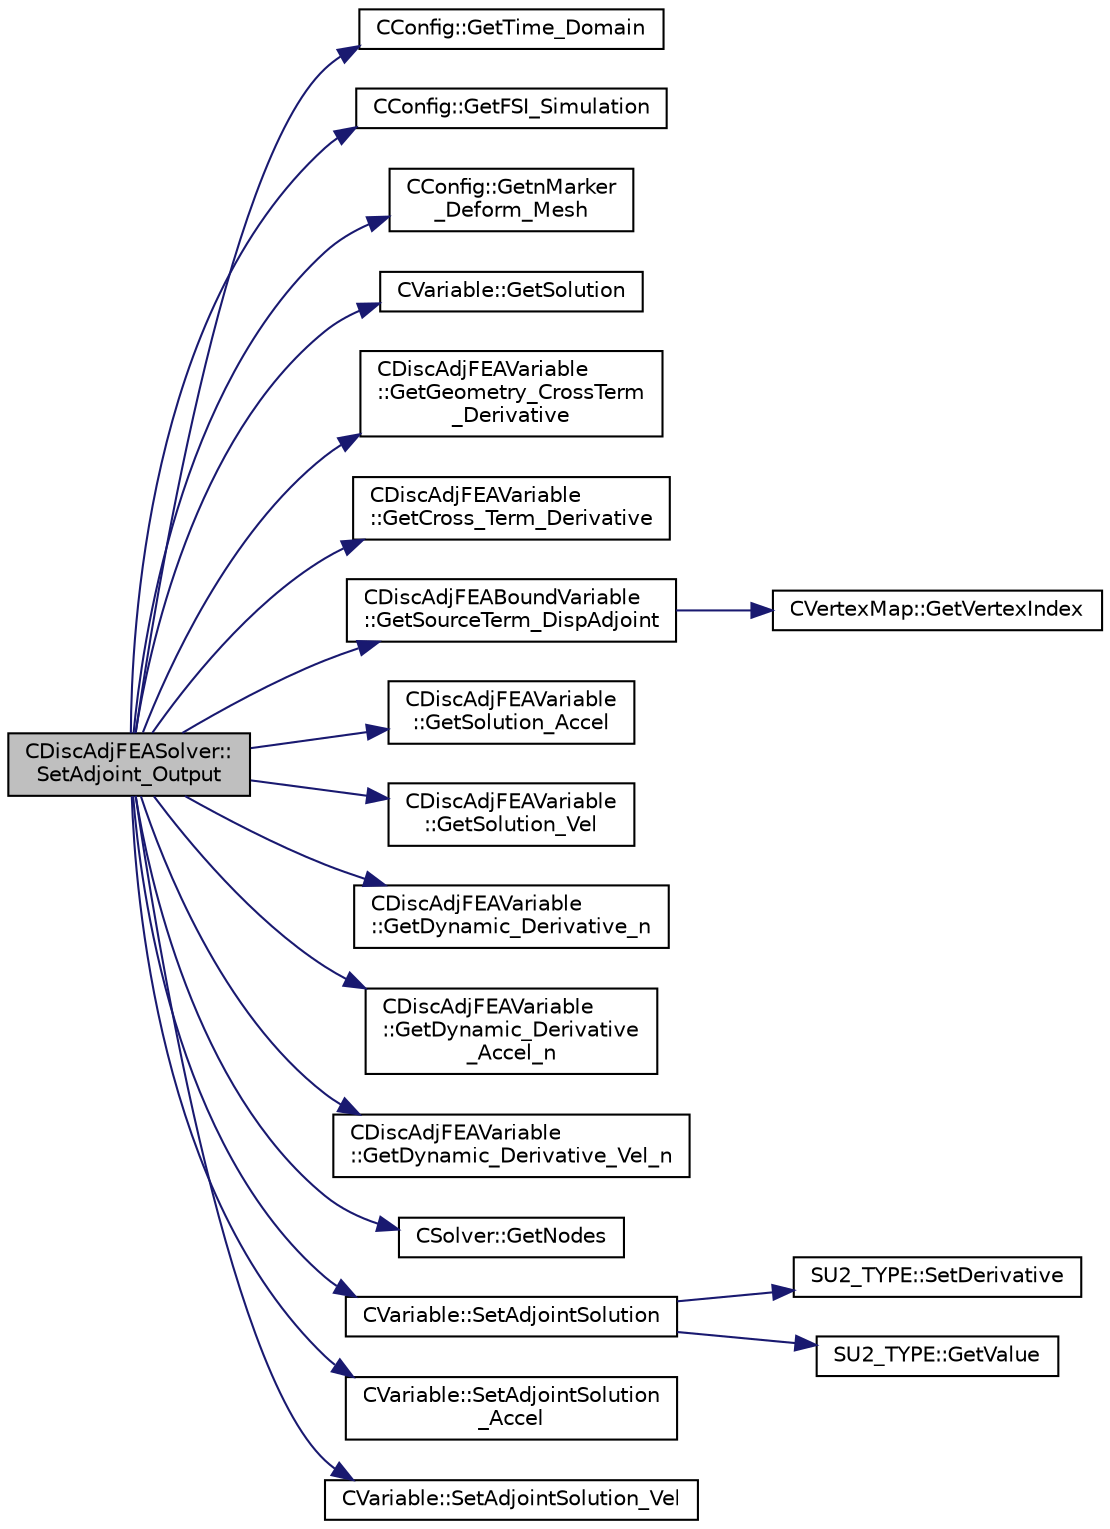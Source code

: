 digraph "CDiscAdjFEASolver::SetAdjoint_Output"
{
  edge [fontname="Helvetica",fontsize="10",labelfontname="Helvetica",labelfontsize="10"];
  node [fontname="Helvetica",fontsize="10",shape=record];
  rankdir="LR";
  Node276 [label="CDiscAdjFEASolver::\lSetAdjoint_Output",height=0.2,width=0.4,color="black", fillcolor="grey75", style="filled", fontcolor="black"];
  Node276 -> Node277 [color="midnightblue",fontsize="10",style="solid",fontname="Helvetica"];
  Node277 [label="CConfig::GetTime_Domain",height=0.2,width=0.4,color="black", fillcolor="white", style="filled",URL="$class_c_config.html#a6a11350b3c8d7577318be43cda6f7292",tooltip="Check if the multizone problem is solved for time domain. "];
  Node276 -> Node278 [color="midnightblue",fontsize="10",style="solid",fontname="Helvetica"];
  Node278 [label="CConfig::GetFSI_Simulation",height=0.2,width=0.4,color="black", fillcolor="white", style="filled",URL="$class_c_config.html#a9776c63953c047138e0f81d5b51cd895",tooltip="Check if the simulation we are running is a FSI simulation. "];
  Node276 -> Node279 [color="midnightblue",fontsize="10",style="solid",fontname="Helvetica"];
  Node279 [label="CConfig::GetnMarker\l_Deform_Mesh",height=0.2,width=0.4,color="black", fillcolor="white", style="filled",URL="$class_c_config.html#a3676caad69f281a2ccf16f424e9ac452",tooltip="Get the total number of deformable markers at the boundary. "];
  Node276 -> Node280 [color="midnightblue",fontsize="10",style="solid",fontname="Helvetica"];
  Node280 [label="CVariable::GetSolution",height=0.2,width=0.4,color="black", fillcolor="white", style="filled",URL="$class_c_variable.html#a261483e39c23c1de7cb9aea7e917c121",tooltip="Get the solution. "];
  Node276 -> Node281 [color="midnightblue",fontsize="10",style="solid",fontname="Helvetica"];
  Node281 [label="CDiscAdjFEAVariable\l::GetGeometry_CrossTerm\l_Derivative",height=0.2,width=0.4,color="black", fillcolor="white", style="filled",URL="$class_c_disc_adj_f_e_a_variable.html#a726cf7b0bdbb60e2c5c9ecb9935f55fd",tooltip="A virtual member. Get the geometry solution. "];
  Node276 -> Node282 [color="midnightblue",fontsize="10",style="solid",fontname="Helvetica"];
  Node282 [label="CDiscAdjFEAVariable\l::GetCross_Term_Derivative",height=0.2,width=0.4,color="black", fillcolor="white", style="filled",URL="$class_c_disc_adj_f_e_a_variable.html#ab497401a537b591ab8faa067cc6ffc77",tooltip="Get the contribution of crossed terms into the derivative. "];
  Node276 -> Node283 [color="midnightblue",fontsize="10",style="solid",fontname="Helvetica"];
  Node283 [label="CDiscAdjFEABoundVariable\l::GetSourceTerm_DispAdjoint",height=0.2,width=0.4,color="black", fillcolor="white", style="filled",URL="$class_c_disc_adj_f_e_a_bound_variable.html#a4024b6541ea8de59eb6dd18990c86b67",tooltip="Get the source term applied into the displacement adjoint coming from external solvers. "];
  Node283 -> Node284 [color="midnightblue",fontsize="10",style="solid",fontname="Helvetica"];
  Node284 [label="CVertexMap::GetVertexIndex",height=0.2,width=0.4,color="black", fillcolor="white", style="filled",URL="$class_c_vertex_map.html#ae62665f7065cb9e31c2aec1ec90c0afc",tooltip="Convert a point index to vertex index. "];
  Node276 -> Node285 [color="midnightblue",fontsize="10",style="solid",fontname="Helvetica"];
  Node285 [label="CDiscAdjFEAVariable\l::GetSolution_Accel",height=0.2,width=0.4,color="black", fillcolor="white", style="filled",URL="$class_c_disc_adj_f_e_a_variable.html#a64440bdde5f6b448ddce7bb3a9ba4215",tooltip="Get the acceleration (Structural Analysis). "];
  Node276 -> Node286 [color="midnightblue",fontsize="10",style="solid",fontname="Helvetica"];
  Node286 [label="CDiscAdjFEAVariable\l::GetSolution_Vel",height=0.2,width=0.4,color="black", fillcolor="white", style="filled",URL="$class_c_disc_adj_f_e_a_variable.html#a5ba28cd720140caa938a596ede05c97c",tooltip="Get the velocity (Structural Analysis). "];
  Node276 -> Node287 [color="midnightblue",fontsize="10",style="solid",fontname="Helvetica"];
  Node287 [label="CDiscAdjFEAVariable\l::GetDynamic_Derivative_n",height=0.2,width=0.4,color="black", fillcolor="white", style="filled",URL="$class_c_disc_adj_f_e_a_variable.html#aea473f55d3ba4380ffabe7715956d312"];
  Node276 -> Node288 [color="midnightblue",fontsize="10",style="solid",fontname="Helvetica"];
  Node288 [label="CDiscAdjFEAVariable\l::GetDynamic_Derivative\l_Accel_n",height=0.2,width=0.4,color="black", fillcolor="white", style="filled",URL="$class_c_disc_adj_f_e_a_variable.html#aa8272ef89658c0500c557d93a0af89c0"];
  Node276 -> Node289 [color="midnightblue",fontsize="10",style="solid",fontname="Helvetica"];
  Node289 [label="CDiscAdjFEAVariable\l::GetDynamic_Derivative_Vel_n",height=0.2,width=0.4,color="black", fillcolor="white", style="filled",URL="$class_c_disc_adj_f_e_a_variable.html#a852d1b5486bcffee0390e1a91a1fa641"];
  Node276 -> Node290 [color="midnightblue",fontsize="10",style="solid",fontname="Helvetica"];
  Node290 [label="CSolver::GetNodes",height=0.2,width=0.4,color="black", fillcolor="white", style="filled",URL="$class_c_solver.html#af3198e52a2ea377bb765647b5e697197",tooltip="Allow outside access to the nodes of the solver, containing conservatives, primitives, etc. "];
  Node276 -> Node291 [color="midnightblue",fontsize="10",style="solid",fontname="Helvetica"];
  Node291 [label="CVariable::SetAdjointSolution",height=0.2,width=0.4,color="black", fillcolor="white", style="filled",URL="$class_c_variable.html#a7c98cdf8cb0799eb03e3cb8a9ca45f92",tooltip="Set the adjoint values of the solution. "];
  Node291 -> Node292 [color="midnightblue",fontsize="10",style="solid",fontname="Helvetica"];
  Node292 [label="SU2_TYPE::SetDerivative",height=0.2,width=0.4,color="black", fillcolor="white", style="filled",URL="$namespace_s_u2___t_y_p_e.html#a0d7db8cc5630100477a515061684a341",tooltip="Set the derivative value of the datatype (needs to be implemented for each new type). "];
  Node291 -> Node293 [color="midnightblue",fontsize="10",style="solid",fontname="Helvetica"];
  Node293 [label="SU2_TYPE::GetValue",height=0.2,width=0.4,color="black", fillcolor="white", style="filled",URL="$namespace_s_u2___t_y_p_e.html#a0ed43473f5a450ce028d088427bf10cb",tooltip="Get the (primitive) value of the datatype (needs to be implemented for each new type). "];
  Node276 -> Node294 [color="midnightblue",fontsize="10",style="solid",fontname="Helvetica"];
  Node294 [label="CVariable::SetAdjointSolution\l_Accel",height=0.2,width=0.4,color="black", fillcolor="white", style="filled",URL="$class_c_variable.html#a417021914296bc98bf659a5ca248eb8e",tooltip="A virtual member. "];
  Node276 -> Node295 [color="midnightblue",fontsize="10",style="solid",fontname="Helvetica"];
  Node295 [label="CVariable::SetAdjointSolution_Vel",height=0.2,width=0.4,color="black", fillcolor="white", style="filled",URL="$class_c_variable.html#a92f5e90a573240322ec7e4811369bbf3",tooltip="A virtual member. "];
}
